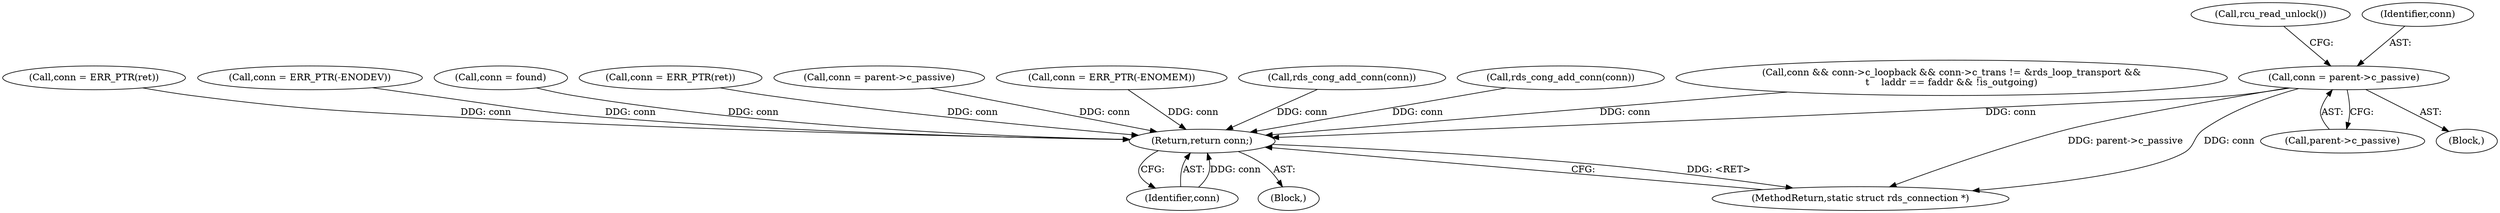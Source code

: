 digraph "0_linux_8c7188b23474cca017b3ef354c4a58456f68303a@pointer" {
"1000161" [label="(Call,conn = parent->c_passive)"];
"1000457" [label="(Return,return conn;)"];
"1000299" [label="(Call,conn = ERR_PTR(ret))"];
"1000166" [label="(Call,rcu_read_unlock())"];
"1000157" [label="(Block,)"];
"1000163" [label="(Call,parent->c_passive)"];
"1000113" [label="(Block,)"];
"1000277" [label="(Call,conn = ERR_PTR(-ENODEV))"];
"1000437" [label="(Call,conn = found)"];
"1000161" [label="(Call,conn = parent->c_passive)"];
"1000459" [label="(MethodReturn,static struct rds_connection *)"];
"1000457" [label="(Return,return conn;)"];
"1000238" [label="(Call,conn = ERR_PTR(ret))"];
"1000400" [label="(Call,conn = parent->c_passive)"];
"1000179" [label="(Call,conn = ERR_PTR(-ENOMEM))"];
"1000448" [label="(Call,rds_cong_add_conn(conn))"];
"1000412" [label="(Call,rds_cong_add_conn(conn))"];
"1000138" [label="(Call,conn && conn->c_loopback && conn->c_trans != &rds_loop_transport &&\n\t    laddr == faddr && !is_outgoing)"];
"1000458" [label="(Identifier,conn)"];
"1000162" [label="(Identifier,conn)"];
"1000161" -> "1000157"  [label="AST: "];
"1000161" -> "1000163"  [label="CFG: "];
"1000162" -> "1000161"  [label="AST: "];
"1000163" -> "1000161"  [label="AST: "];
"1000166" -> "1000161"  [label="CFG: "];
"1000161" -> "1000459"  [label="DDG: parent->c_passive"];
"1000161" -> "1000459"  [label="DDG: conn"];
"1000161" -> "1000457"  [label="DDG: conn"];
"1000457" -> "1000113"  [label="AST: "];
"1000457" -> "1000458"  [label="CFG: "];
"1000458" -> "1000457"  [label="AST: "];
"1000459" -> "1000457"  [label="CFG: "];
"1000457" -> "1000459"  [label="DDG: <RET>"];
"1000458" -> "1000457"  [label="DDG: conn"];
"1000238" -> "1000457"  [label="DDG: conn"];
"1000400" -> "1000457"  [label="DDG: conn"];
"1000138" -> "1000457"  [label="DDG: conn"];
"1000437" -> "1000457"  [label="DDG: conn"];
"1000179" -> "1000457"  [label="DDG: conn"];
"1000448" -> "1000457"  [label="DDG: conn"];
"1000412" -> "1000457"  [label="DDG: conn"];
"1000277" -> "1000457"  [label="DDG: conn"];
"1000299" -> "1000457"  [label="DDG: conn"];
}
